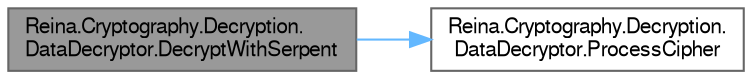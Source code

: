 digraph "Reina.Cryptography.Decryption.DataDecryptor.DecryptWithSerpent"
{
 // LATEX_PDF_SIZE
  bgcolor="transparent";
  edge [fontname=FreeSans,fontsize=10,labelfontname=FreeSans,labelfontsize=10];
  node [fontname=FreeSans,fontsize=10,shape=box,height=0.2,width=0.4];
  rankdir="LR";
  Node1 [id="Node000001",label="Reina.Cryptography.Decryption.\lDataDecryptor.DecryptWithSerpent",height=0.2,width=0.4,color="gray40", fillcolor="grey60", style="filled", fontcolor="black",tooltip="Decrypts the data using the Serpent algorithm in CBC mode with PKCS7 padding."];
  Node1 -> Node2 [id="edge1_Node000001_Node000002",color="steelblue1",style="solid",tooltip=" "];
  Node2 [id="Node000002",label="Reina.Cryptography.Decryption.\lDataDecryptor.ProcessCipher",height=0.2,width=0.4,color="grey40", fillcolor="white", style="filled",URL="$class_reina_1_1_cryptography_1_1_decryption_1_1_data_decryptor.html#a2e1e0f896def84694118828de08cb714",tooltip="Processes the cipher operation (decryption) on the given input data."];
}
